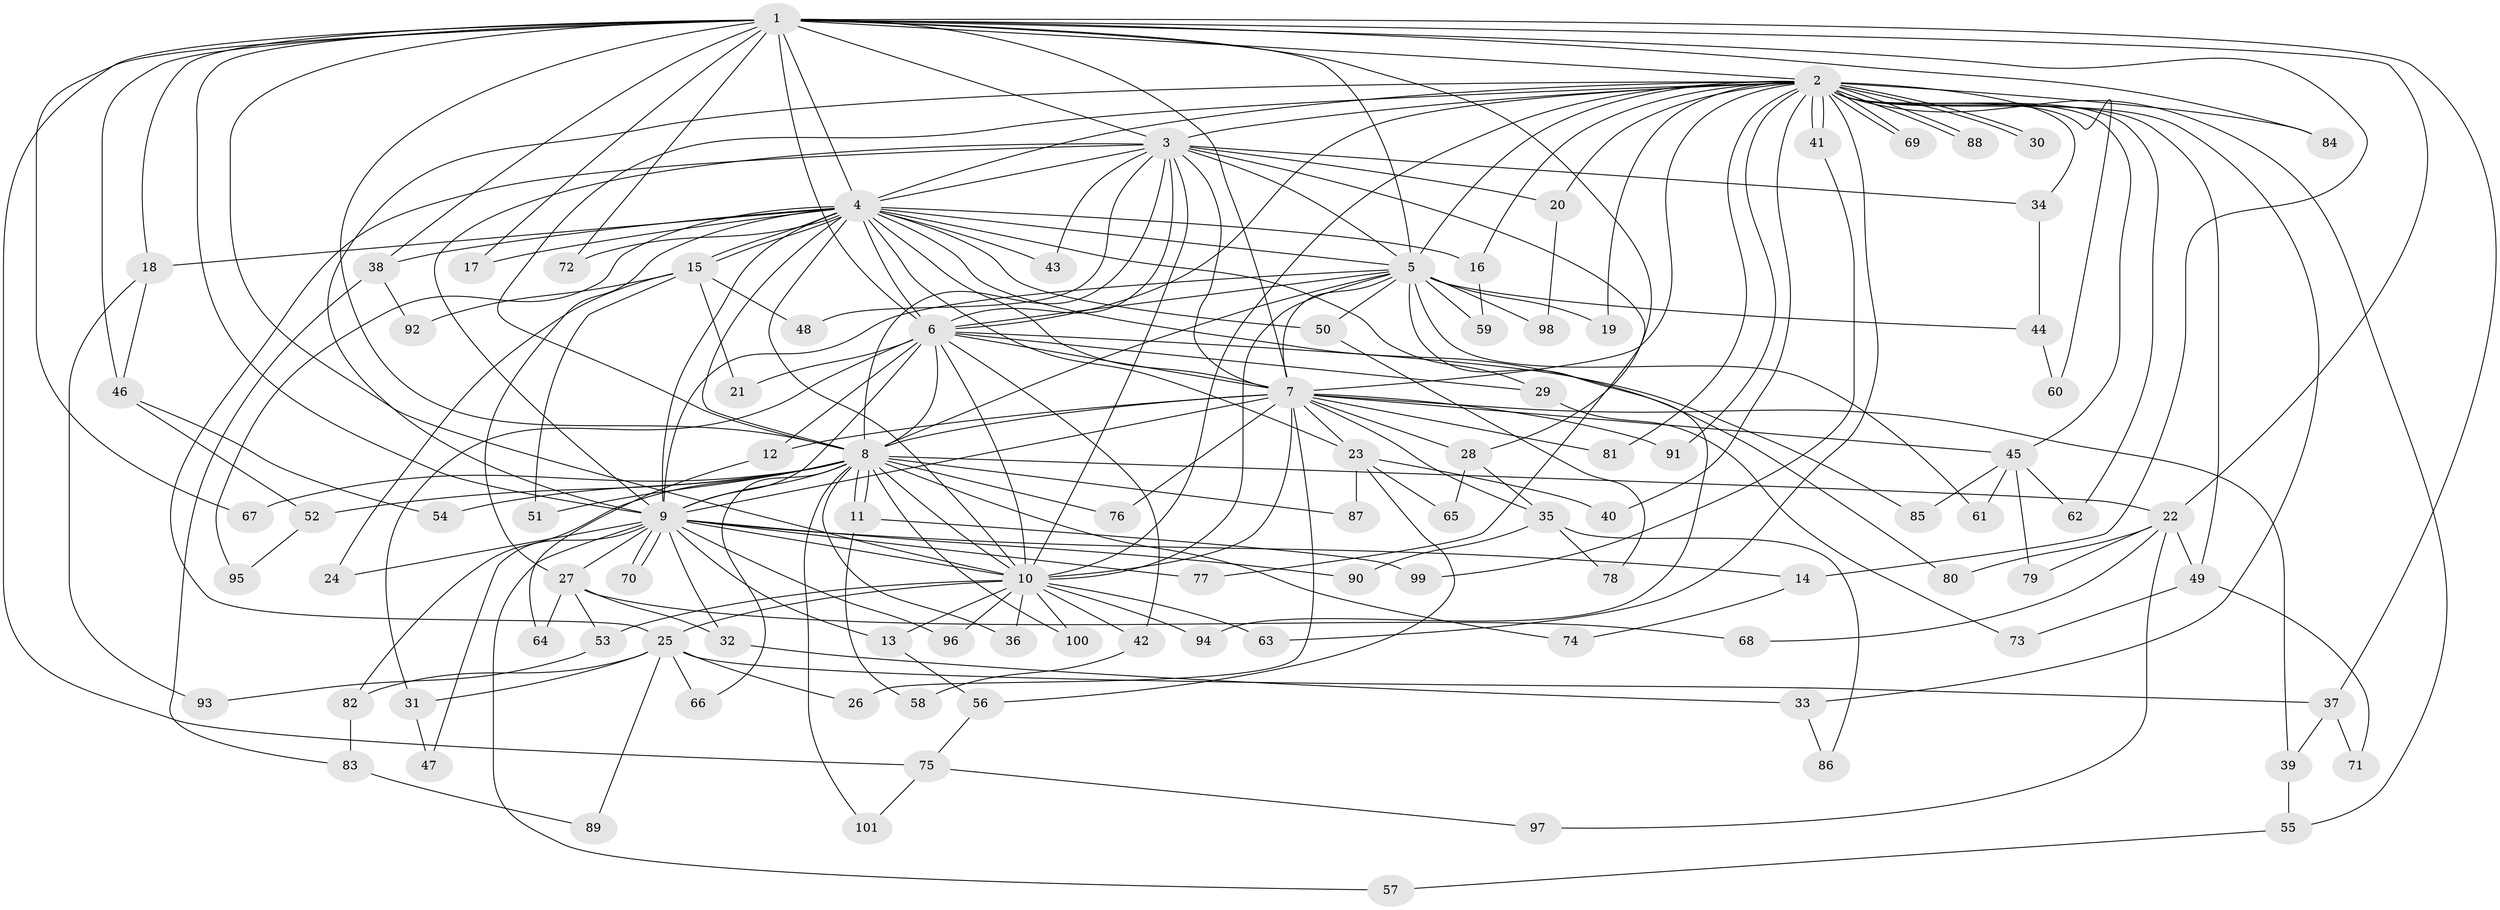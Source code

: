 // coarse degree distribution, {17: 0.0136986301369863, 31: 0.0136986301369863, 23: 0.0136986301369863, 20: 0.0136986301369863, 14: 0.0136986301369863, 19: 0.0136986301369863, 21: 0.0136986301369863, 18: 0.0136986301369863, 4: 0.0547945205479452, 3: 0.2054794520547945, 5: 0.0547945205479452, 2: 0.5205479452054794, 7: 0.0273972602739726, 6: 0.0136986301369863, 8: 0.0136986301369863}
// Generated by graph-tools (version 1.1) at 2025/51/02/27/25 19:51:45]
// undirected, 101 vertices, 227 edges
graph export_dot {
graph [start="1"]
  node [color=gray90,style=filled];
  1;
  2;
  3;
  4;
  5;
  6;
  7;
  8;
  9;
  10;
  11;
  12;
  13;
  14;
  15;
  16;
  17;
  18;
  19;
  20;
  21;
  22;
  23;
  24;
  25;
  26;
  27;
  28;
  29;
  30;
  31;
  32;
  33;
  34;
  35;
  36;
  37;
  38;
  39;
  40;
  41;
  42;
  43;
  44;
  45;
  46;
  47;
  48;
  49;
  50;
  51;
  52;
  53;
  54;
  55;
  56;
  57;
  58;
  59;
  60;
  61;
  62;
  63;
  64;
  65;
  66;
  67;
  68;
  69;
  70;
  71;
  72;
  73;
  74;
  75;
  76;
  77;
  78;
  79;
  80;
  81;
  82;
  83;
  84;
  85;
  86;
  87;
  88;
  89;
  90;
  91;
  92;
  93;
  94;
  95;
  96;
  97;
  98;
  99;
  100;
  101;
  1 -- 2;
  1 -- 3;
  1 -- 4;
  1 -- 5;
  1 -- 6;
  1 -- 7;
  1 -- 8;
  1 -- 9;
  1 -- 10;
  1 -- 14;
  1 -- 17;
  1 -- 18;
  1 -- 22;
  1 -- 28;
  1 -- 37;
  1 -- 38;
  1 -- 46;
  1 -- 67;
  1 -- 72;
  1 -- 75;
  1 -- 84;
  2 -- 3;
  2 -- 4;
  2 -- 5;
  2 -- 6;
  2 -- 7;
  2 -- 8;
  2 -- 9;
  2 -- 10;
  2 -- 16;
  2 -- 19;
  2 -- 20;
  2 -- 30;
  2 -- 30;
  2 -- 33;
  2 -- 34;
  2 -- 40;
  2 -- 41;
  2 -- 41;
  2 -- 45;
  2 -- 49;
  2 -- 55;
  2 -- 60;
  2 -- 62;
  2 -- 63;
  2 -- 69;
  2 -- 69;
  2 -- 81;
  2 -- 84;
  2 -- 88;
  2 -- 88;
  2 -- 91;
  3 -- 4;
  3 -- 5;
  3 -- 6;
  3 -- 7;
  3 -- 8;
  3 -- 9;
  3 -- 10;
  3 -- 20;
  3 -- 25;
  3 -- 34;
  3 -- 43;
  3 -- 48;
  3 -- 77;
  4 -- 5;
  4 -- 6;
  4 -- 7;
  4 -- 8;
  4 -- 9;
  4 -- 10;
  4 -- 15;
  4 -- 15;
  4 -- 16;
  4 -- 17;
  4 -- 18;
  4 -- 23;
  4 -- 27;
  4 -- 29;
  4 -- 38;
  4 -- 43;
  4 -- 50;
  4 -- 72;
  4 -- 80;
  4 -- 95;
  5 -- 6;
  5 -- 7;
  5 -- 8;
  5 -- 9;
  5 -- 10;
  5 -- 19;
  5 -- 44;
  5 -- 50;
  5 -- 59;
  5 -- 61;
  5 -- 94;
  5 -- 98;
  6 -- 7;
  6 -- 8;
  6 -- 9;
  6 -- 10;
  6 -- 12;
  6 -- 21;
  6 -- 29;
  6 -- 31;
  6 -- 42;
  6 -- 85;
  7 -- 8;
  7 -- 9;
  7 -- 10;
  7 -- 12;
  7 -- 23;
  7 -- 26;
  7 -- 28;
  7 -- 35;
  7 -- 39;
  7 -- 45;
  7 -- 76;
  7 -- 81;
  7 -- 91;
  8 -- 9;
  8 -- 10;
  8 -- 11;
  8 -- 11;
  8 -- 22;
  8 -- 36;
  8 -- 51;
  8 -- 52;
  8 -- 54;
  8 -- 66;
  8 -- 67;
  8 -- 74;
  8 -- 76;
  8 -- 82;
  8 -- 87;
  8 -- 100;
  8 -- 101;
  9 -- 10;
  9 -- 13;
  9 -- 14;
  9 -- 24;
  9 -- 27;
  9 -- 32;
  9 -- 47;
  9 -- 57;
  9 -- 70;
  9 -- 70;
  9 -- 77;
  9 -- 90;
  9 -- 96;
  10 -- 13;
  10 -- 25;
  10 -- 36;
  10 -- 42;
  10 -- 53;
  10 -- 63;
  10 -- 94;
  10 -- 96;
  10 -- 100;
  11 -- 58;
  11 -- 99;
  12 -- 64;
  13 -- 56;
  14 -- 74;
  15 -- 21;
  15 -- 24;
  15 -- 48;
  15 -- 51;
  15 -- 92;
  16 -- 59;
  18 -- 46;
  18 -- 93;
  20 -- 98;
  22 -- 49;
  22 -- 68;
  22 -- 79;
  22 -- 80;
  22 -- 97;
  23 -- 40;
  23 -- 56;
  23 -- 65;
  23 -- 87;
  25 -- 26;
  25 -- 31;
  25 -- 37;
  25 -- 66;
  25 -- 82;
  25 -- 89;
  27 -- 32;
  27 -- 53;
  27 -- 64;
  27 -- 68;
  28 -- 35;
  28 -- 65;
  29 -- 73;
  31 -- 47;
  32 -- 33;
  33 -- 86;
  34 -- 44;
  35 -- 78;
  35 -- 86;
  35 -- 90;
  37 -- 39;
  37 -- 71;
  38 -- 83;
  38 -- 92;
  39 -- 55;
  41 -- 99;
  42 -- 58;
  44 -- 60;
  45 -- 61;
  45 -- 62;
  45 -- 79;
  45 -- 85;
  46 -- 52;
  46 -- 54;
  49 -- 71;
  49 -- 73;
  50 -- 78;
  52 -- 95;
  53 -- 93;
  55 -- 57;
  56 -- 75;
  75 -- 97;
  75 -- 101;
  82 -- 83;
  83 -- 89;
}
